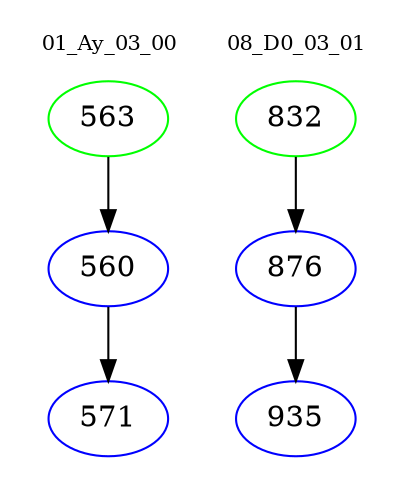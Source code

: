 digraph{
subgraph cluster_0 {
color = white
label = "01_Ay_03_00";
fontsize=10;
T0_563 [label="563", color="green"]
T0_563 -> T0_560 [color="black"]
T0_560 [label="560", color="blue"]
T0_560 -> T0_571 [color="black"]
T0_571 [label="571", color="blue"]
}
subgraph cluster_1 {
color = white
label = "08_D0_03_01";
fontsize=10;
T1_832 [label="832", color="green"]
T1_832 -> T1_876 [color="black"]
T1_876 [label="876", color="blue"]
T1_876 -> T1_935 [color="black"]
T1_935 [label="935", color="blue"]
}
}
